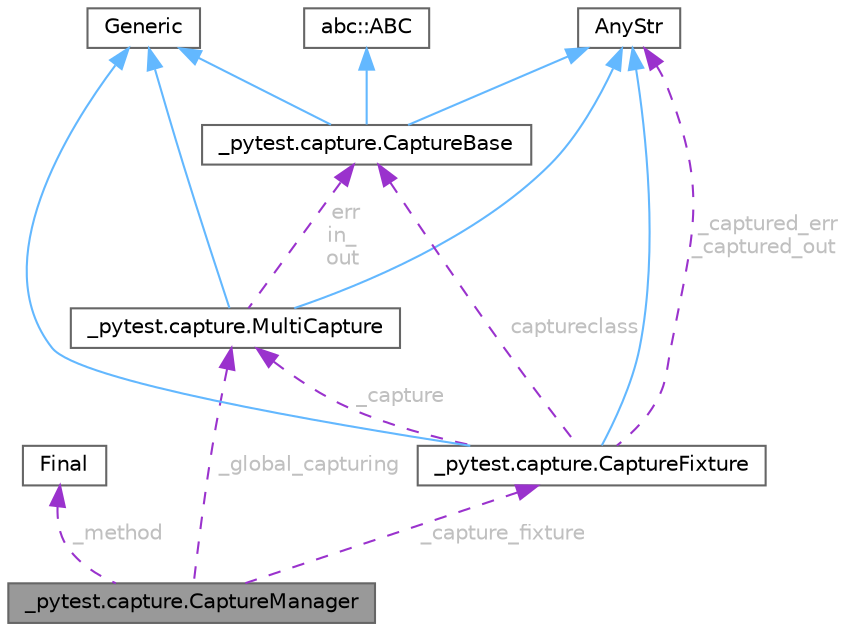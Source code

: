 digraph "_pytest.capture.CaptureManager"
{
 // LATEX_PDF_SIZE
  bgcolor="transparent";
  edge [fontname=Helvetica,fontsize=10,labelfontname=Helvetica,labelfontsize=10];
  node [fontname=Helvetica,fontsize=10,shape=box,height=0.2,width=0.4];
  Node1 [id="Node000001",label="_pytest.capture.CaptureManager",height=0.2,width=0.4,color="gray40", fillcolor="grey60", style="filled", fontcolor="black",tooltip=" "];
  Node2 -> Node1 [id="edge1_Node000001_Node000002",dir="back",color="darkorchid3",style="dashed",tooltip=" ",label=" _method",fontcolor="grey" ];
  Node2 [id="Node000002",label="Final",height=0.2,width=0.4,color="gray40", fillcolor="white", style="filled",tooltip=" "];
  Node3 -> Node1 [id="edge2_Node000001_Node000003",dir="back",color="darkorchid3",style="dashed",tooltip=" ",label=" _global_capturing",fontcolor="grey" ];
  Node3 [id="Node000003",label="_pytest.capture.MultiCapture",height=0.2,width=0.4,color="gray40", fillcolor="white", style="filled",URL="$class__pytest_1_1capture_1_1_multi_capture.html",tooltip=" "];
  Node4 -> Node3 [id="edge3_Node000003_Node000004",dir="back",color="steelblue1",style="solid",tooltip=" "];
  Node4 [id="Node000004",label="Generic",height=0.2,width=0.4,color="gray40", fillcolor="white", style="filled",tooltip=" "];
  Node5 -> Node3 [id="edge4_Node000003_Node000005",dir="back",color="steelblue1",style="solid",tooltip=" "];
  Node5 [id="Node000005",label="AnyStr",height=0.2,width=0.4,color="gray40", fillcolor="white", style="filled",tooltip=" "];
  Node6 -> Node3 [id="edge5_Node000003_Node000006",dir="back",color="darkorchid3",style="dashed",tooltip=" ",label=" err\nin_\nout",fontcolor="grey" ];
  Node6 [id="Node000006",label="_pytest.capture.CaptureBase",height=0.2,width=0.4,color="gray40", fillcolor="white", style="filled",URL="$class__pytest_1_1capture_1_1_capture_base.html",tooltip=" "];
  Node7 -> Node6 [id="edge6_Node000006_Node000007",dir="back",color="steelblue1",style="solid",tooltip=" "];
  Node7 [id="Node000007",label="abc::ABC",height=0.2,width=0.4,color="gray40", fillcolor="white", style="filled",tooltip=" "];
  Node4 -> Node6 [id="edge7_Node000006_Node000004",dir="back",color="steelblue1",style="solid",tooltip=" "];
  Node5 -> Node6 [id="edge8_Node000006_Node000005",dir="back",color="steelblue1",style="solid",tooltip=" "];
  Node8 -> Node1 [id="edge9_Node000001_Node000008",dir="back",color="darkorchid3",style="dashed",tooltip=" ",label=" _capture_fixture",fontcolor="grey" ];
  Node8 [id="Node000008",label="_pytest.capture.CaptureFixture",height=0.2,width=0.4,color="gray40", fillcolor="white", style="filled",URL="$class__pytest_1_1capture_1_1_capture_fixture.html",tooltip=" "];
  Node4 -> Node8 [id="edge10_Node000008_Node000004",dir="back",color="steelblue1",style="solid",tooltip=" "];
  Node5 -> Node8 [id="edge11_Node000008_Node000005",dir="back",color="steelblue1",style="solid",tooltip=" "];
  Node6 -> Node8 [id="edge12_Node000008_Node000006",dir="back",color="darkorchid3",style="dashed",tooltip=" ",label=" captureclass",fontcolor="grey" ];
  Node3 -> Node8 [id="edge13_Node000008_Node000003",dir="back",color="darkorchid3",style="dashed",tooltip=" ",label=" _capture",fontcolor="grey" ];
  Node5 -> Node8 [id="edge14_Node000008_Node000005",dir="back",color="darkorchid3",style="dashed",tooltip=" ",label=" _captured_err\n_captured_out",fontcolor="grey" ];
}
